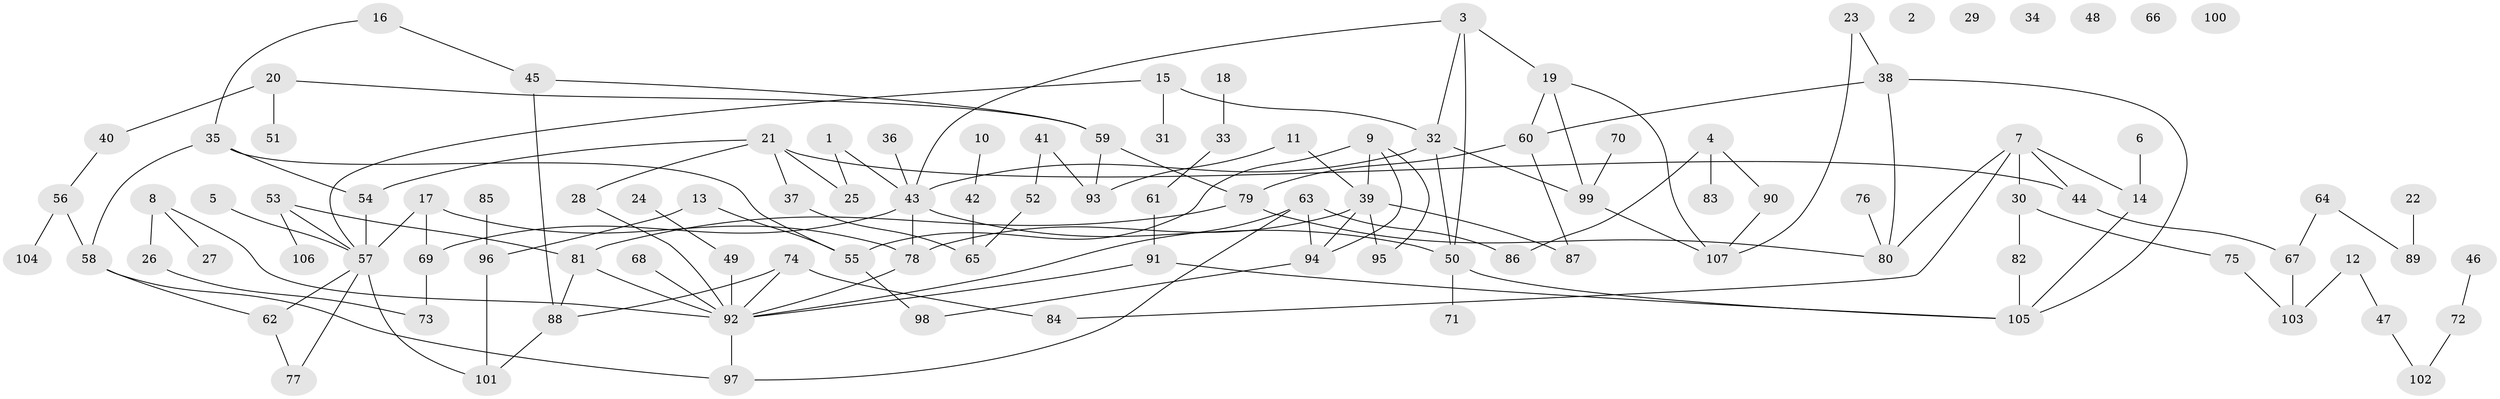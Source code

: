// coarse degree distribution, {2: 0.26865671641791045, 0: 0.08955223880597014, 5: 0.07462686567164178, 1: 0.19402985074626866, 6: 0.05970149253731343, 4: 0.13432835820895522, 8: 0.014925373134328358, 3: 0.11940298507462686, 10: 0.014925373134328358, 7: 0.029850746268656716}
// Generated by graph-tools (version 1.1) at 2025/41/03/06/25 10:41:20]
// undirected, 107 vertices, 140 edges
graph export_dot {
graph [start="1"]
  node [color=gray90,style=filled];
  1;
  2;
  3;
  4;
  5;
  6;
  7;
  8;
  9;
  10;
  11;
  12;
  13;
  14;
  15;
  16;
  17;
  18;
  19;
  20;
  21;
  22;
  23;
  24;
  25;
  26;
  27;
  28;
  29;
  30;
  31;
  32;
  33;
  34;
  35;
  36;
  37;
  38;
  39;
  40;
  41;
  42;
  43;
  44;
  45;
  46;
  47;
  48;
  49;
  50;
  51;
  52;
  53;
  54;
  55;
  56;
  57;
  58;
  59;
  60;
  61;
  62;
  63;
  64;
  65;
  66;
  67;
  68;
  69;
  70;
  71;
  72;
  73;
  74;
  75;
  76;
  77;
  78;
  79;
  80;
  81;
  82;
  83;
  84;
  85;
  86;
  87;
  88;
  89;
  90;
  91;
  92;
  93;
  94;
  95;
  96;
  97;
  98;
  99;
  100;
  101;
  102;
  103;
  104;
  105;
  106;
  107;
  1 -- 25;
  1 -- 43;
  3 -- 19;
  3 -- 32;
  3 -- 43;
  3 -- 50;
  4 -- 83;
  4 -- 86;
  4 -- 90;
  5 -- 57;
  6 -- 14;
  7 -- 14;
  7 -- 30;
  7 -- 44;
  7 -- 80;
  7 -- 84;
  8 -- 26;
  8 -- 27;
  8 -- 92;
  9 -- 39;
  9 -- 55;
  9 -- 94;
  9 -- 95;
  10 -- 42;
  11 -- 39;
  11 -- 93;
  12 -- 47;
  12 -- 103;
  13 -- 55;
  13 -- 96;
  14 -- 105;
  15 -- 31;
  15 -- 32;
  15 -- 57;
  16 -- 35;
  16 -- 45;
  17 -- 57;
  17 -- 69;
  17 -- 78;
  18 -- 33;
  19 -- 60;
  19 -- 99;
  19 -- 107;
  20 -- 40;
  20 -- 51;
  20 -- 59;
  21 -- 25;
  21 -- 28;
  21 -- 37;
  21 -- 44;
  21 -- 54;
  22 -- 89;
  23 -- 38;
  23 -- 107;
  24 -- 49;
  26 -- 73;
  28 -- 92;
  30 -- 75;
  30 -- 82;
  32 -- 43;
  32 -- 50;
  32 -- 99;
  33 -- 61;
  35 -- 54;
  35 -- 55;
  35 -- 58;
  36 -- 43;
  37 -- 65;
  38 -- 60;
  38 -- 80;
  38 -- 105;
  39 -- 78;
  39 -- 87;
  39 -- 94;
  39 -- 95;
  40 -- 56;
  41 -- 52;
  41 -- 93;
  42 -- 65;
  43 -- 50;
  43 -- 69;
  43 -- 78;
  44 -- 67;
  45 -- 59;
  45 -- 88;
  46 -- 72;
  47 -- 102;
  49 -- 92;
  50 -- 71;
  50 -- 105;
  52 -- 65;
  53 -- 57;
  53 -- 81;
  53 -- 106;
  54 -- 57;
  55 -- 98;
  56 -- 58;
  56 -- 104;
  57 -- 62;
  57 -- 77;
  57 -- 101;
  58 -- 62;
  58 -- 97;
  59 -- 79;
  59 -- 93;
  60 -- 79;
  60 -- 87;
  61 -- 91;
  62 -- 77;
  63 -- 86;
  63 -- 92;
  63 -- 94;
  63 -- 97;
  64 -- 67;
  64 -- 89;
  67 -- 103;
  68 -- 92;
  69 -- 73;
  70 -- 99;
  72 -- 102;
  74 -- 84;
  74 -- 88;
  74 -- 92;
  75 -- 103;
  76 -- 80;
  78 -- 92;
  79 -- 80;
  79 -- 81;
  81 -- 88;
  81 -- 92;
  82 -- 105;
  85 -- 96;
  88 -- 101;
  90 -- 107;
  91 -- 92;
  91 -- 105;
  92 -- 97;
  94 -- 98;
  96 -- 101;
  99 -- 107;
}
